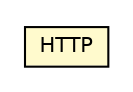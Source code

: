 #!/usr/local/bin/dot
#
# Class diagram 
# Generated by UMLGraph version R5_6-24-gf6e263 (http://www.umlgraph.org/)
#

digraph G {
	edge [fontname="Helvetica",fontsize=10,labelfontname="Helvetica",labelfontsize=10];
	node [fontname="Helvetica",fontsize=10,shape=plaintext];
	nodesep=0.25;
	ranksep=0.5;
	// org.qiweb.util.Dates.HTTP
	c10738 [label=<<table title="org.qiweb.util.Dates.HTTP" border="0" cellborder="1" cellspacing="0" cellpadding="2" port="p" bgcolor="lemonChiffon" href="./Dates.HTTP.html">
		<tr><td><table border="0" cellspacing="0" cellpadding="1">
<tr><td align="center" balign="center"> HTTP </td></tr>
		</table></td></tr>
		</table>>, URL="./Dates.HTTP.html", fontname="Helvetica", fontcolor="black", fontsize=10.0];
}

